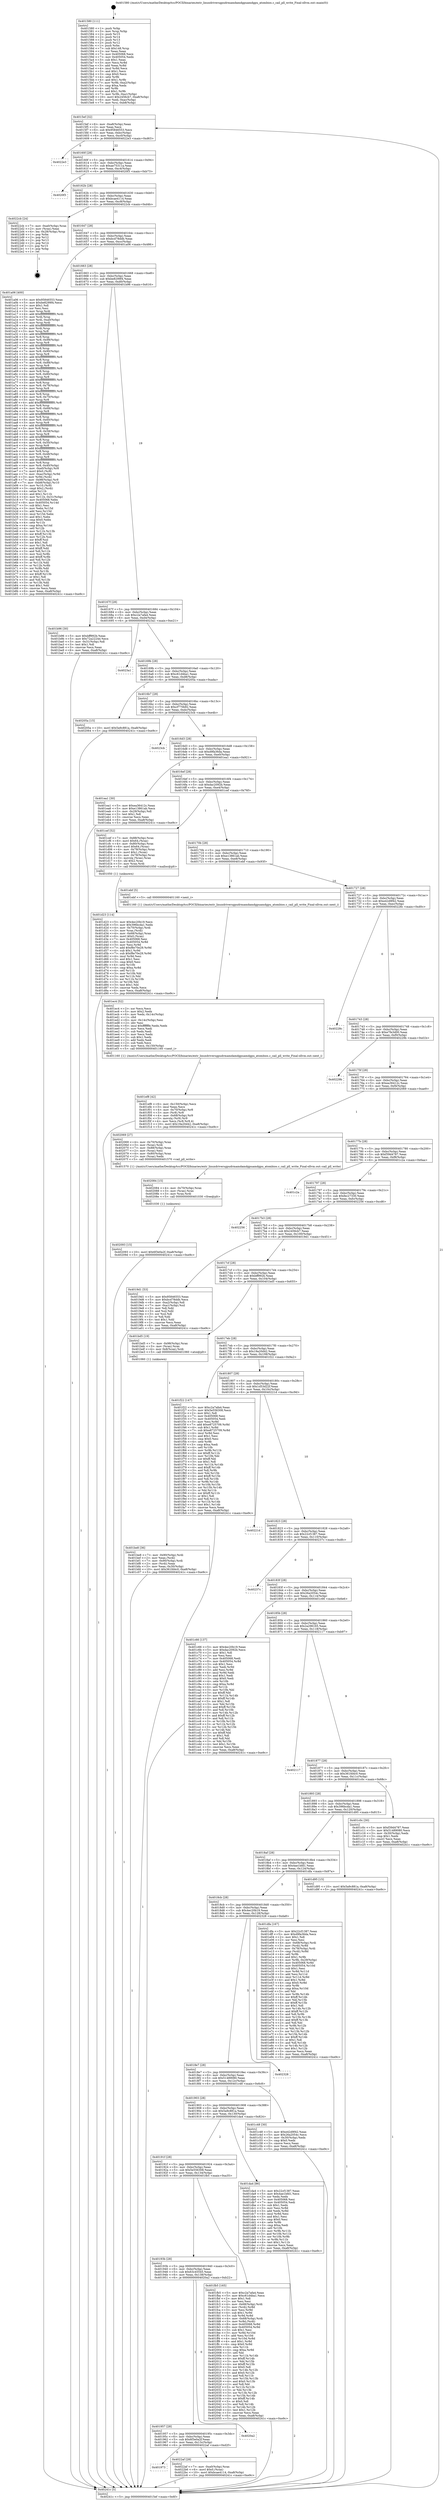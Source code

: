 digraph "0x401580" {
  label = "0x401580 (/mnt/c/Users/mathe/Desktop/tcc/POCII/binaries/extr_linuxdriversgpudrmamdamdgpuamdgpu_atombios.c_cail_pll_write_Final-ollvm.out::main(0))"
  labelloc = "t"
  node[shape=record]

  Entry [label="",width=0.3,height=0.3,shape=circle,fillcolor=black,style=filled]
  "0x4015ef" [label="{
     0x4015ef [32]\l
     | [instrs]\l
     &nbsp;&nbsp;0x4015ef \<+6\>: mov -0xa8(%rbp),%eax\l
     &nbsp;&nbsp;0x4015f5 \<+2\>: mov %eax,%ecx\l
     &nbsp;&nbsp;0x4015f7 \<+6\>: sub $0x95846553,%ecx\l
     &nbsp;&nbsp;0x4015fd \<+6\>: mov %eax,-0xbc(%rbp)\l
     &nbsp;&nbsp;0x401603 \<+6\>: mov %ecx,-0xc0(%rbp)\l
     &nbsp;&nbsp;0x401609 \<+6\>: je 00000000004022e3 \<main+0xd63\>\l
  }"]
  "0x4022e3" [label="{
     0x4022e3\l
  }", style=dashed]
  "0x40160f" [label="{
     0x40160f [28]\l
     | [instrs]\l
     &nbsp;&nbsp;0x40160f \<+5\>: jmp 0000000000401614 \<main+0x94\>\l
     &nbsp;&nbsp;0x401614 \<+6\>: mov -0xbc(%rbp),%eax\l
     &nbsp;&nbsp;0x40161a \<+5\>: sub $0xae75311a,%eax\l
     &nbsp;&nbsp;0x40161f \<+6\>: mov %eax,-0xc4(%rbp)\l
     &nbsp;&nbsp;0x401625 \<+6\>: je 00000000004020f3 \<main+0xb73\>\l
  }"]
  Exit [label="",width=0.3,height=0.3,shape=circle,fillcolor=black,style=filled,peripheries=2]
  "0x4020f3" [label="{
     0x4020f3\l
  }", style=dashed]
  "0x40162b" [label="{
     0x40162b [28]\l
     | [instrs]\l
     &nbsp;&nbsp;0x40162b \<+5\>: jmp 0000000000401630 \<main+0xb0\>\l
     &nbsp;&nbsp;0x401630 \<+6\>: mov -0xbc(%rbp),%eax\l
     &nbsp;&nbsp;0x401636 \<+5\>: sub $0xbcae4114,%eax\l
     &nbsp;&nbsp;0x40163b \<+6\>: mov %eax,-0xc8(%rbp)\l
     &nbsp;&nbsp;0x401641 \<+6\>: je 00000000004022cb \<main+0xd4b\>\l
  }"]
  "0x401973" [label="{
     0x401973\l
  }", style=dashed]
  "0x4022cb" [label="{
     0x4022cb [24]\l
     | [instrs]\l
     &nbsp;&nbsp;0x4022cb \<+7\>: mov -0xa0(%rbp),%rax\l
     &nbsp;&nbsp;0x4022d2 \<+2\>: mov (%rax),%eax\l
     &nbsp;&nbsp;0x4022d4 \<+4\>: lea -0x28(%rbp),%rsp\l
     &nbsp;&nbsp;0x4022d8 \<+1\>: pop %rbx\l
     &nbsp;&nbsp;0x4022d9 \<+2\>: pop %r12\l
     &nbsp;&nbsp;0x4022db \<+2\>: pop %r13\l
     &nbsp;&nbsp;0x4022dd \<+2\>: pop %r14\l
     &nbsp;&nbsp;0x4022df \<+2\>: pop %r15\l
     &nbsp;&nbsp;0x4022e1 \<+1\>: pop %rbp\l
     &nbsp;&nbsp;0x4022e2 \<+1\>: ret\l
  }"]
  "0x401647" [label="{
     0x401647 [28]\l
     | [instrs]\l
     &nbsp;&nbsp;0x401647 \<+5\>: jmp 000000000040164c \<main+0xcc\>\l
     &nbsp;&nbsp;0x40164c \<+6\>: mov -0xbc(%rbp),%eax\l
     &nbsp;&nbsp;0x401652 \<+5\>: sub $0xbcd78ddb,%eax\l
     &nbsp;&nbsp;0x401657 \<+6\>: mov %eax,-0xcc(%rbp)\l
     &nbsp;&nbsp;0x40165d \<+6\>: je 0000000000401a06 \<main+0x486\>\l
  }"]
  "0x4022af" [label="{
     0x4022af [28]\l
     | [instrs]\l
     &nbsp;&nbsp;0x4022af \<+7\>: mov -0xa0(%rbp),%rax\l
     &nbsp;&nbsp;0x4022b6 \<+6\>: movl $0x0,(%rax)\l
     &nbsp;&nbsp;0x4022bc \<+10\>: movl $0xbcae4114,-0xa8(%rbp)\l
     &nbsp;&nbsp;0x4022c6 \<+5\>: jmp 000000000040241c \<main+0xe9c\>\l
  }"]
  "0x401a06" [label="{
     0x401a06 [400]\l
     | [instrs]\l
     &nbsp;&nbsp;0x401a06 \<+5\>: mov $0x95846553,%eax\l
     &nbsp;&nbsp;0x401a0b \<+5\>: mov $0xbe8299f4,%ecx\l
     &nbsp;&nbsp;0x401a10 \<+2\>: mov $0x1,%dl\l
     &nbsp;&nbsp;0x401a12 \<+2\>: xor %esi,%esi\l
     &nbsp;&nbsp;0x401a14 \<+3\>: mov %rsp,%rdi\l
     &nbsp;&nbsp;0x401a17 \<+4\>: add $0xfffffffffffffff0,%rdi\l
     &nbsp;&nbsp;0x401a1b \<+3\>: mov %rdi,%rsp\l
     &nbsp;&nbsp;0x401a1e \<+7\>: mov %rdi,-0xa0(%rbp)\l
     &nbsp;&nbsp;0x401a25 \<+3\>: mov %rsp,%rdi\l
     &nbsp;&nbsp;0x401a28 \<+4\>: add $0xfffffffffffffff0,%rdi\l
     &nbsp;&nbsp;0x401a2c \<+3\>: mov %rdi,%rsp\l
     &nbsp;&nbsp;0x401a2f \<+3\>: mov %rsp,%r8\l
     &nbsp;&nbsp;0x401a32 \<+4\>: add $0xfffffffffffffff0,%r8\l
     &nbsp;&nbsp;0x401a36 \<+3\>: mov %r8,%rsp\l
     &nbsp;&nbsp;0x401a39 \<+7\>: mov %r8,-0x98(%rbp)\l
     &nbsp;&nbsp;0x401a40 \<+3\>: mov %rsp,%r8\l
     &nbsp;&nbsp;0x401a43 \<+4\>: add $0xfffffffffffffff0,%r8\l
     &nbsp;&nbsp;0x401a47 \<+3\>: mov %r8,%rsp\l
     &nbsp;&nbsp;0x401a4a \<+7\>: mov %r8,-0x90(%rbp)\l
     &nbsp;&nbsp;0x401a51 \<+3\>: mov %rsp,%r8\l
     &nbsp;&nbsp;0x401a54 \<+4\>: add $0xfffffffffffffff0,%r8\l
     &nbsp;&nbsp;0x401a58 \<+3\>: mov %r8,%rsp\l
     &nbsp;&nbsp;0x401a5b \<+7\>: mov %r8,-0x88(%rbp)\l
     &nbsp;&nbsp;0x401a62 \<+3\>: mov %rsp,%r8\l
     &nbsp;&nbsp;0x401a65 \<+4\>: add $0xfffffffffffffff0,%r8\l
     &nbsp;&nbsp;0x401a69 \<+3\>: mov %r8,%rsp\l
     &nbsp;&nbsp;0x401a6c \<+4\>: mov %r8,-0x80(%rbp)\l
     &nbsp;&nbsp;0x401a70 \<+3\>: mov %rsp,%r8\l
     &nbsp;&nbsp;0x401a73 \<+4\>: add $0xfffffffffffffff0,%r8\l
     &nbsp;&nbsp;0x401a77 \<+3\>: mov %r8,%rsp\l
     &nbsp;&nbsp;0x401a7a \<+4\>: mov %r8,-0x78(%rbp)\l
     &nbsp;&nbsp;0x401a7e \<+3\>: mov %rsp,%r8\l
     &nbsp;&nbsp;0x401a81 \<+4\>: add $0xfffffffffffffff0,%r8\l
     &nbsp;&nbsp;0x401a85 \<+3\>: mov %r8,%rsp\l
     &nbsp;&nbsp;0x401a88 \<+4\>: mov %r8,-0x70(%rbp)\l
     &nbsp;&nbsp;0x401a8c \<+3\>: mov %rsp,%r8\l
     &nbsp;&nbsp;0x401a8f \<+4\>: add $0xfffffffffffffff0,%r8\l
     &nbsp;&nbsp;0x401a93 \<+3\>: mov %r8,%rsp\l
     &nbsp;&nbsp;0x401a96 \<+4\>: mov %r8,-0x68(%rbp)\l
     &nbsp;&nbsp;0x401a9a \<+3\>: mov %rsp,%r8\l
     &nbsp;&nbsp;0x401a9d \<+4\>: add $0xfffffffffffffff0,%r8\l
     &nbsp;&nbsp;0x401aa1 \<+3\>: mov %r8,%rsp\l
     &nbsp;&nbsp;0x401aa4 \<+4\>: mov %r8,-0x60(%rbp)\l
     &nbsp;&nbsp;0x401aa8 \<+3\>: mov %rsp,%r8\l
     &nbsp;&nbsp;0x401aab \<+4\>: add $0xfffffffffffffff0,%r8\l
     &nbsp;&nbsp;0x401aaf \<+3\>: mov %r8,%rsp\l
     &nbsp;&nbsp;0x401ab2 \<+4\>: mov %r8,-0x58(%rbp)\l
     &nbsp;&nbsp;0x401ab6 \<+3\>: mov %rsp,%r8\l
     &nbsp;&nbsp;0x401ab9 \<+4\>: add $0xfffffffffffffff0,%r8\l
     &nbsp;&nbsp;0x401abd \<+3\>: mov %r8,%rsp\l
     &nbsp;&nbsp;0x401ac0 \<+4\>: mov %r8,-0x50(%rbp)\l
     &nbsp;&nbsp;0x401ac4 \<+3\>: mov %rsp,%r8\l
     &nbsp;&nbsp;0x401ac7 \<+4\>: add $0xfffffffffffffff0,%r8\l
     &nbsp;&nbsp;0x401acb \<+3\>: mov %r8,%rsp\l
     &nbsp;&nbsp;0x401ace \<+4\>: mov %r8,-0x48(%rbp)\l
     &nbsp;&nbsp;0x401ad2 \<+3\>: mov %rsp,%r8\l
     &nbsp;&nbsp;0x401ad5 \<+4\>: add $0xfffffffffffffff0,%r8\l
     &nbsp;&nbsp;0x401ad9 \<+3\>: mov %r8,%rsp\l
     &nbsp;&nbsp;0x401adc \<+4\>: mov %r8,-0x40(%rbp)\l
     &nbsp;&nbsp;0x401ae0 \<+7\>: mov -0xa0(%rbp),%r8\l
     &nbsp;&nbsp;0x401ae7 \<+7\>: movl $0x0,(%r8)\l
     &nbsp;&nbsp;0x401aee \<+7\>: mov -0xac(%rbp),%r9d\l
     &nbsp;&nbsp;0x401af5 \<+3\>: mov %r9d,(%rdi)\l
     &nbsp;&nbsp;0x401af8 \<+7\>: mov -0x98(%rbp),%r8\l
     &nbsp;&nbsp;0x401aff \<+7\>: mov -0xb8(%rbp),%r10\l
     &nbsp;&nbsp;0x401b06 \<+3\>: mov %r10,(%r8)\l
     &nbsp;&nbsp;0x401b09 \<+3\>: cmpl $0x2,(%rdi)\l
     &nbsp;&nbsp;0x401b0c \<+4\>: setne %r11b\l
     &nbsp;&nbsp;0x401b10 \<+4\>: and $0x1,%r11b\l
     &nbsp;&nbsp;0x401b14 \<+4\>: mov %r11b,-0x31(%rbp)\l
     &nbsp;&nbsp;0x401b18 \<+7\>: mov 0x405068,%ebx\l
     &nbsp;&nbsp;0x401b1f \<+8\>: mov 0x405054,%r14d\l
     &nbsp;&nbsp;0x401b27 \<+3\>: sub $0x1,%esi\l
     &nbsp;&nbsp;0x401b2a \<+3\>: mov %ebx,%r15d\l
     &nbsp;&nbsp;0x401b2d \<+3\>: add %esi,%r15d\l
     &nbsp;&nbsp;0x401b30 \<+4\>: imul %r15d,%ebx\l
     &nbsp;&nbsp;0x401b34 \<+3\>: and $0x1,%ebx\l
     &nbsp;&nbsp;0x401b37 \<+3\>: cmp $0x0,%ebx\l
     &nbsp;&nbsp;0x401b3a \<+4\>: sete %r11b\l
     &nbsp;&nbsp;0x401b3e \<+4\>: cmp $0xa,%r14d\l
     &nbsp;&nbsp;0x401b42 \<+4\>: setl %r12b\l
     &nbsp;&nbsp;0x401b46 \<+3\>: mov %r11b,%r13b\l
     &nbsp;&nbsp;0x401b49 \<+4\>: xor $0xff,%r13b\l
     &nbsp;&nbsp;0x401b4d \<+3\>: mov %r12b,%sil\l
     &nbsp;&nbsp;0x401b50 \<+4\>: xor $0xff,%sil\l
     &nbsp;&nbsp;0x401b54 \<+3\>: xor $0x1,%dl\l
     &nbsp;&nbsp;0x401b57 \<+3\>: mov %r13b,%dil\l
     &nbsp;&nbsp;0x401b5a \<+4\>: and $0xff,%dil\l
     &nbsp;&nbsp;0x401b5e \<+3\>: and %dl,%r11b\l
     &nbsp;&nbsp;0x401b61 \<+3\>: mov %sil,%r8b\l
     &nbsp;&nbsp;0x401b64 \<+4\>: and $0xff,%r8b\l
     &nbsp;&nbsp;0x401b68 \<+3\>: and %dl,%r12b\l
     &nbsp;&nbsp;0x401b6b \<+3\>: or %r11b,%dil\l
     &nbsp;&nbsp;0x401b6e \<+3\>: or %r12b,%r8b\l
     &nbsp;&nbsp;0x401b71 \<+3\>: xor %r8b,%dil\l
     &nbsp;&nbsp;0x401b74 \<+3\>: or %sil,%r13b\l
     &nbsp;&nbsp;0x401b77 \<+4\>: xor $0xff,%r13b\l
     &nbsp;&nbsp;0x401b7b \<+3\>: or $0x1,%dl\l
     &nbsp;&nbsp;0x401b7e \<+3\>: and %dl,%r13b\l
     &nbsp;&nbsp;0x401b81 \<+3\>: or %r13b,%dil\l
     &nbsp;&nbsp;0x401b84 \<+4\>: test $0x1,%dil\l
     &nbsp;&nbsp;0x401b88 \<+3\>: cmovne %ecx,%eax\l
     &nbsp;&nbsp;0x401b8b \<+6\>: mov %eax,-0xa8(%rbp)\l
     &nbsp;&nbsp;0x401b91 \<+5\>: jmp 000000000040241c \<main+0xe9c\>\l
  }"]
  "0x401663" [label="{
     0x401663 [28]\l
     | [instrs]\l
     &nbsp;&nbsp;0x401663 \<+5\>: jmp 0000000000401668 \<main+0xe8\>\l
     &nbsp;&nbsp;0x401668 \<+6\>: mov -0xbc(%rbp),%eax\l
     &nbsp;&nbsp;0x40166e \<+5\>: sub $0xbe8299f4,%eax\l
     &nbsp;&nbsp;0x401673 \<+6\>: mov %eax,-0xd0(%rbp)\l
     &nbsp;&nbsp;0x401679 \<+6\>: je 0000000000401b96 \<main+0x616\>\l
  }"]
  "0x401957" [label="{
     0x401957 [28]\l
     | [instrs]\l
     &nbsp;&nbsp;0x401957 \<+5\>: jmp 000000000040195c \<main+0x3dc\>\l
     &nbsp;&nbsp;0x40195c \<+6\>: mov -0xbc(%rbp),%eax\l
     &nbsp;&nbsp;0x401962 \<+5\>: sub $0x6f3e0a2f,%eax\l
     &nbsp;&nbsp;0x401967 \<+6\>: mov %eax,-0x13c(%rbp)\l
     &nbsp;&nbsp;0x40196d \<+6\>: je 00000000004022af \<main+0xd2f\>\l
  }"]
  "0x401b96" [label="{
     0x401b96 [30]\l
     | [instrs]\l
     &nbsp;&nbsp;0x401b96 \<+5\>: mov $0xbff992b,%eax\l
     &nbsp;&nbsp;0x401b9b \<+5\>: mov $0x72a2224d,%ecx\l
     &nbsp;&nbsp;0x401ba0 \<+3\>: mov -0x31(%rbp),%dl\l
     &nbsp;&nbsp;0x401ba3 \<+3\>: test $0x1,%dl\l
     &nbsp;&nbsp;0x401ba6 \<+3\>: cmovne %ecx,%eax\l
     &nbsp;&nbsp;0x401ba9 \<+6\>: mov %eax,-0xa8(%rbp)\l
     &nbsp;&nbsp;0x401baf \<+5\>: jmp 000000000040241c \<main+0xe9c\>\l
  }"]
  "0x40167f" [label="{
     0x40167f [28]\l
     | [instrs]\l
     &nbsp;&nbsp;0x40167f \<+5\>: jmp 0000000000401684 \<main+0x104\>\l
     &nbsp;&nbsp;0x401684 \<+6\>: mov -0xbc(%rbp),%eax\l
     &nbsp;&nbsp;0x40168a \<+5\>: sub $0xc2a7afa4,%eax\l
     &nbsp;&nbsp;0x40168f \<+6\>: mov %eax,-0xd4(%rbp)\l
     &nbsp;&nbsp;0x401695 \<+6\>: je 00000000004023a1 \<main+0xe21\>\l
  }"]
  "0x4020a2" [label="{
     0x4020a2\l
  }", style=dashed]
  "0x4023a1" [label="{
     0x4023a1\l
  }", style=dashed]
  "0x40169b" [label="{
     0x40169b [28]\l
     | [instrs]\l
     &nbsp;&nbsp;0x40169b \<+5\>: jmp 00000000004016a0 \<main+0x120\>\l
     &nbsp;&nbsp;0x4016a0 \<+6\>: mov -0xbc(%rbp),%eax\l
     &nbsp;&nbsp;0x4016a6 \<+5\>: sub $0xc61d4ba1,%eax\l
     &nbsp;&nbsp;0x4016ab \<+6\>: mov %eax,-0xd8(%rbp)\l
     &nbsp;&nbsp;0x4016b1 \<+6\>: je 000000000040205a \<main+0xada\>\l
  }"]
  "0x402093" [label="{
     0x402093 [15]\l
     | [instrs]\l
     &nbsp;&nbsp;0x402093 \<+10\>: movl $0x6f3e0a2f,-0xa8(%rbp)\l
     &nbsp;&nbsp;0x40209d \<+5\>: jmp 000000000040241c \<main+0xe9c\>\l
  }"]
  "0x40205a" [label="{
     0x40205a [15]\l
     | [instrs]\l
     &nbsp;&nbsp;0x40205a \<+10\>: movl $0x5a9c881a,-0xa8(%rbp)\l
     &nbsp;&nbsp;0x402064 \<+5\>: jmp 000000000040241c \<main+0xe9c\>\l
  }"]
  "0x4016b7" [label="{
     0x4016b7 [28]\l
     | [instrs]\l
     &nbsp;&nbsp;0x4016b7 \<+5\>: jmp 00000000004016bc \<main+0x13c\>\l
     &nbsp;&nbsp;0x4016bc \<+6\>: mov -0xbc(%rbp),%eax\l
     &nbsp;&nbsp;0x4016c2 \<+5\>: sub $0xcf770b92,%eax\l
     &nbsp;&nbsp;0x4016c7 \<+6\>: mov %eax,-0xdc(%rbp)\l
     &nbsp;&nbsp;0x4016cd \<+6\>: je 00000000004023cb \<main+0xe4b\>\l
  }"]
  "0x402084" [label="{
     0x402084 [15]\l
     | [instrs]\l
     &nbsp;&nbsp;0x402084 \<+4\>: mov -0x70(%rbp),%rax\l
     &nbsp;&nbsp;0x402088 \<+3\>: mov (%rax),%rax\l
     &nbsp;&nbsp;0x40208b \<+3\>: mov %rax,%rdi\l
     &nbsp;&nbsp;0x40208e \<+5\>: call 0000000000401030 \<free@plt\>\l
     | [calls]\l
     &nbsp;&nbsp;0x401030 \{1\} (unknown)\l
  }"]
  "0x4023cb" [label="{
     0x4023cb\l
  }", style=dashed]
  "0x4016d3" [label="{
     0x4016d3 [28]\l
     | [instrs]\l
     &nbsp;&nbsp;0x4016d3 \<+5\>: jmp 00000000004016d8 \<main+0x158\>\l
     &nbsp;&nbsp;0x4016d8 \<+6\>: mov -0xbc(%rbp),%eax\l
     &nbsp;&nbsp;0x4016de \<+5\>: sub $0xd9fa36da,%eax\l
     &nbsp;&nbsp;0x4016e3 \<+6\>: mov %eax,-0xe0(%rbp)\l
     &nbsp;&nbsp;0x4016e9 \<+6\>: je 0000000000401ea1 \<main+0x921\>\l
  }"]
  "0x40193b" [label="{
     0x40193b [28]\l
     | [instrs]\l
     &nbsp;&nbsp;0x40193b \<+5\>: jmp 0000000000401940 \<main+0x3c0\>\l
     &nbsp;&nbsp;0x401940 \<+6\>: mov -0xbc(%rbp),%eax\l
     &nbsp;&nbsp;0x401946 \<+5\>: sub $0x63c45545,%eax\l
     &nbsp;&nbsp;0x40194b \<+6\>: mov %eax,-0x138(%rbp)\l
     &nbsp;&nbsp;0x401951 \<+6\>: je 00000000004020a2 \<main+0xb22\>\l
  }"]
  "0x401ea1" [label="{
     0x401ea1 [30]\l
     | [instrs]\l
     &nbsp;&nbsp;0x401ea1 \<+5\>: mov $0xea36412c,%eax\l
     &nbsp;&nbsp;0x401ea6 \<+5\>: mov $0xe13861ab,%ecx\l
     &nbsp;&nbsp;0x401eab \<+3\>: mov -0x29(%rbp),%dl\l
     &nbsp;&nbsp;0x401eae \<+3\>: test $0x1,%dl\l
     &nbsp;&nbsp;0x401eb1 \<+3\>: cmovne %ecx,%eax\l
     &nbsp;&nbsp;0x401eb4 \<+6\>: mov %eax,-0xa8(%rbp)\l
     &nbsp;&nbsp;0x401eba \<+5\>: jmp 000000000040241c \<main+0xe9c\>\l
  }"]
  "0x4016ef" [label="{
     0x4016ef [28]\l
     | [instrs]\l
     &nbsp;&nbsp;0x4016ef \<+5\>: jmp 00000000004016f4 \<main+0x174\>\l
     &nbsp;&nbsp;0x4016f4 \<+6\>: mov -0xbc(%rbp),%eax\l
     &nbsp;&nbsp;0x4016fa \<+5\>: sub $0xdac2092b,%eax\l
     &nbsp;&nbsp;0x4016ff \<+6\>: mov %eax,-0xe4(%rbp)\l
     &nbsp;&nbsp;0x401705 \<+6\>: je 0000000000401cef \<main+0x76f\>\l
  }"]
  "0x401fb5" [label="{
     0x401fb5 [165]\l
     | [instrs]\l
     &nbsp;&nbsp;0x401fb5 \<+5\>: mov $0xc2a7afa4,%eax\l
     &nbsp;&nbsp;0x401fba \<+5\>: mov $0xc61d4ba1,%ecx\l
     &nbsp;&nbsp;0x401fbf \<+2\>: mov $0x1,%dl\l
     &nbsp;&nbsp;0x401fc1 \<+2\>: xor %esi,%esi\l
     &nbsp;&nbsp;0x401fc3 \<+4\>: mov -0x68(%rbp),%rdi\l
     &nbsp;&nbsp;0x401fc7 \<+3\>: mov (%rdi),%r8d\l
     &nbsp;&nbsp;0x401fca \<+3\>: mov %esi,%r9d\l
     &nbsp;&nbsp;0x401fcd \<+4\>: sub $0x1,%r9d\l
     &nbsp;&nbsp;0x401fd1 \<+3\>: sub %r9d,%r8d\l
     &nbsp;&nbsp;0x401fd4 \<+4\>: mov -0x68(%rbp),%rdi\l
     &nbsp;&nbsp;0x401fd8 \<+3\>: mov %r8d,(%rdi)\l
     &nbsp;&nbsp;0x401fdb \<+8\>: mov 0x405068,%r8d\l
     &nbsp;&nbsp;0x401fe3 \<+8\>: mov 0x405054,%r9d\l
     &nbsp;&nbsp;0x401feb \<+3\>: sub $0x1,%esi\l
     &nbsp;&nbsp;0x401fee \<+3\>: mov %r8d,%r10d\l
     &nbsp;&nbsp;0x401ff1 \<+3\>: add %esi,%r10d\l
     &nbsp;&nbsp;0x401ff4 \<+4\>: imul %r10d,%r8d\l
     &nbsp;&nbsp;0x401ff8 \<+4\>: and $0x1,%r8d\l
     &nbsp;&nbsp;0x401ffc \<+4\>: cmp $0x0,%r8d\l
     &nbsp;&nbsp;0x402000 \<+4\>: sete %r11b\l
     &nbsp;&nbsp;0x402004 \<+4\>: cmp $0xa,%r9d\l
     &nbsp;&nbsp;0x402008 \<+3\>: setl %bl\l
     &nbsp;&nbsp;0x40200b \<+3\>: mov %r11b,%r14b\l
     &nbsp;&nbsp;0x40200e \<+4\>: xor $0xff,%r14b\l
     &nbsp;&nbsp;0x402012 \<+3\>: mov %bl,%r15b\l
     &nbsp;&nbsp;0x402015 \<+4\>: xor $0xff,%r15b\l
     &nbsp;&nbsp;0x402019 \<+3\>: xor $0x0,%dl\l
     &nbsp;&nbsp;0x40201c \<+3\>: mov %r14b,%r12b\l
     &nbsp;&nbsp;0x40201f \<+4\>: and $0x0,%r12b\l
     &nbsp;&nbsp;0x402023 \<+3\>: and %dl,%r11b\l
     &nbsp;&nbsp;0x402026 \<+3\>: mov %r15b,%r13b\l
     &nbsp;&nbsp;0x402029 \<+4\>: and $0x0,%r13b\l
     &nbsp;&nbsp;0x40202d \<+2\>: and %dl,%bl\l
     &nbsp;&nbsp;0x40202f \<+3\>: or %r11b,%r12b\l
     &nbsp;&nbsp;0x402032 \<+3\>: or %bl,%r13b\l
     &nbsp;&nbsp;0x402035 \<+3\>: xor %r13b,%r12b\l
     &nbsp;&nbsp;0x402038 \<+3\>: or %r15b,%r14b\l
     &nbsp;&nbsp;0x40203b \<+4\>: xor $0xff,%r14b\l
     &nbsp;&nbsp;0x40203f \<+3\>: or $0x0,%dl\l
     &nbsp;&nbsp;0x402042 \<+3\>: and %dl,%r14b\l
     &nbsp;&nbsp;0x402045 \<+3\>: or %r14b,%r12b\l
     &nbsp;&nbsp;0x402048 \<+4\>: test $0x1,%r12b\l
     &nbsp;&nbsp;0x40204c \<+3\>: cmovne %ecx,%eax\l
     &nbsp;&nbsp;0x40204f \<+6\>: mov %eax,-0xa8(%rbp)\l
     &nbsp;&nbsp;0x402055 \<+5\>: jmp 000000000040241c \<main+0xe9c\>\l
  }"]
  "0x401cef" [label="{
     0x401cef [52]\l
     | [instrs]\l
     &nbsp;&nbsp;0x401cef \<+7\>: mov -0x88(%rbp),%rax\l
     &nbsp;&nbsp;0x401cf6 \<+6\>: movl $0x64,(%rax)\l
     &nbsp;&nbsp;0x401cfc \<+4\>: mov -0x80(%rbp),%rax\l
     &nbsp;&nbsp;0x401d00 \<+6\>: movl $0x64,(%rax)\l
     &nbsp;&nbsp;0x401d06 \<+4\>: mov -0x78(%rbp),%rax\l
     &nbsp;&nbsp;0x401d0a \<+6\>: movl $0x1,(%rax)\l
     &nbsp;&nbsp;0x401d10 \<+4\>: mov -0x78(%rbp),%rax\l
     &nbsp;&nbsp;0x401d14 \<+3\>: movslq (%rax),%rax\l
     &nbsp;&nbsp;0x401d17 \<+4\>: shl $0x2,%rax\l
     &nbsp;&nbsp;0x401d1b \<+3\>: mov %rax,%rdi\l
     &nbsp;&nbsp;0x401d1e \<+5\>: call 0000000000401050 \<malloc@plt\>\l
     | [calls]\l
     &nbsp;&nbsp;0x401050 \{1\} (unknown)\l
  }"]
  "0x40170b" [label="{
     0x40170b [28]\l
     | [instrs]\l
     &nbsp;&nbsp;0x40170b \<+5\>: jmp 0000000000401710 \<main+0x190\>\l
     &nbsp;&nbsp;0x401710 \<+6\>: mov -0xbc(%rbp),%eax\l
     &nbsp;&nbsp;0x401716 \<+5\>: sub $0xe13861ab,%eax\l
     &nbsp;&nbsp;0x40171b \<+6\>: mov %eax,-0xe8(%rbp)\l
     &nbsp;&nbsp;0x401721 \<+6\>: je 0000000000401ebf \<main+0x93f\>\l
  }"]
  "0x401ef8" [label="{
     0x401ef8 [42]\l
     | [instrs]\l
     &nbsp;&nbsp;0x401ef8 \<+6\>: mov -0x150(%rbp),%ecx\l
     &nbsp;&nbsp;0x401efe \<+3\>: imul %eax,%ecx\l
     &nbsp;&nbsp;0x401f01 \<+4\>: mov -0x70(%rbp),%r8\l
     &nbsp;&nbsp;0x401f05 \<+3\>: mov (%r8),%r8\l
     &nbsp;&nbsp;0x401f08 \<+4\>: mov -0x68(%rbp),%r9\l
     &nbsp;&nbsp;0x401f0c \<+3\>: movslq (%r9),%r9\l
     &nbsp;&nbsp;0x401f0f \<+4\>: mov %ecx,(%r8,%r9,4)\l
     &nbsp;&nbsp;0x401f13 \<+10\>: movl $0x19a20d42,-0xa8(%rbp)\l
     &nbsp;&nbsp;0x401f1d \<+5\>: jmp 000000000040241c \<main+0xe9c\>\l
  }"]
  "0x401ebf" [label="{
     0x401ebf [5]\l
     | [instrs]\l
     &nbsp;&nbsp;0x401ebf \<+5\>: call 0000000000401160 \<next_i\>\l
     | [calls]\l
     &nbsp;&nbsp;0x401160 \{1\} (/mnt/c/Users/mathe/Desktop/tcc/POCII/binaries/extr_linuxdriversgpudrmamdamdgpuamdgpu_atombios.c_cail_pll_write_Final-ollvm.out::next_i)\l
  }"]
  "0x401727" [label="{
     0x401727 [28]\l
     | [instrs]\l
     &nbsp;&nbsp;0x401727 \<+5\>: jmp 000000000040172c \<main+0x1ac\>\l
     &nbsp;&nbsp;0x40172c \<+6\>: mov -0xbc(%rbp),%eax\l
     &nbsp;&nbsp;0x401732 \<+5\>: sub $0xe42d9f42,%eax\l
     &nbsp;&nbsp;0x401737 \<+6\>: mov %eax,-0xec(%rbp)\l
     &nbsp;&nbsp;0x40173d \<+6\>: je 000000000040228c \<main+0xd0c\>\l
  }"]
  "0x401ec4" [label="{
     0x401ec4 [52]\l
     | [instrs]\l
     &nbsp;&nbsp;0x401ec4 \<+2\>: xor %ecx,%ecx\l
     &nbsp;&nbsp;0x401ec6 \<+5\>: mov $0x2,%edx\l
     &nbsp;&nbsp;0x401ecb \<+6\>: mov %edx,-0x14c(%rbp)\l
     &nbsp;&nbsp;0x401ed1 \<+1\>: cltd\l
     &nbsp;&nbsp;0x401ed2 \<+6\>: mov -0x14c(%rbp),%esi\l
     &nbsp;&nbsp;0x401ed8 \<+2\>: idiv %esi\l
     &nbsp;&nbsp;0x401eda \<+6\>: imul $0xfffffffe,%edx,%edx\l
     &nbsp;&nbsp;0x401ee0 \<+2\>: mov %ecx,%edi\l
     &nbsp;&nbsp;0x401ee2 \<+2\>: sub %edx,%edi\l
     &nbsp;&nbsp;0x401ee4 \<+2\>: mov %ecx,%edx\l
     &nbsp;&nbsp;0x401ee6 \<+3\>: sub $0x1,%edx\l
     &nbsp;&nbsp;0x401ee9 \<+2\>: add %edx,%edi\l
     &nbsp;&nbsp;0x401eeb \<+2\>: sub %edi,%ecx\l
     &nbsp;&nbsp;0x401eed \<+6\>: mov %ecx,-0x150(%rbp)\l
     &nbsp;&nbsp;0x401ef3 \<+5\>: call 0000000000401160 \<next_i\>\l
     | [calls]\l
     &nbsp;&nbsp;0x401160 \{1\} (/mnt/c/Users/mathe/Desktop/tcc/POCII/binaries/extr_linuxdriversgpudrmamdamdgpuamdgpu_atombios.c_cail_pll_write_Final-ollvm.out::next_i)\l
  }"]
  "0x40228c" [label="{
     0x40228c\l
  }", style=dashed]
  "0x401743" [label="{
     0x401743 [28]\l
     | [instrs]\l
     &nbsp;&nbsp;0x401743 \<+5\>: jmp 0000000000401748 \<main+0x1c8\>\l
     &nbsp;&nbsp;0x401748 \<+6\>: mov -0xbc(%rbp),%eax\l
     &nbsp;&nbsp;0x40174e \<+5\>: sub $0xe7fe3d00,%eax\l
     &nbsp;&nbsp;0x401753 \<+6\>: mov %eax,-0xf0(%rbp)\l
     &nbsp;&nbsp;0x401759 \<+6\>: je 000000000040229b \<main+0xd1b\>\l
  }"]
  "0x40191f" [label="{
     0x40191f [28]\l
     | [instrs]\l
     &nbsp;&nbsp;0x40191f \<+5\>: jmp 0000000000401924 \<main+0x3a4\>\l
     &nbsp;&nbsp;0x401924 \<+6\>: mov -0xbc(%rbp),%eax\l
     &nbsp;&nbsp;0x40192a \<+5\>: sub $0x5e556308,%eax\l
     &nbsp;&nbsp;0x40192f \<+6\>: mov %eax,-0x134(%rbp)\l
     &nbsp;&nbsp;0x401935 \<+6\>: je 0000000000401fb5 \<main+0xa35\>\l
  }"]
  "0x40229b" [label="{
     0x40229b\l
  }", style=dashed]
  "0x40175f" [label="{
     0x40175f [28]\l
     | [instrs]\l
     &nbsp;&nbsp;0x40175f \<+5\>: jmp 0000000000401764 \<main+0x1e4\>\l
     &nbsp;&nbsp;0x401764 \<+6\>: mov -0xbc(%rbp),%eax\l
     &nbsp;&nbsp;0x40176a \<+5\>: sub $0xea36412c,%eax\l
     &nbsp;&nbsp;0x40176f \<+6\>: mov %eax,-0xf4(%rbp)\l
     &nbsp;&nbsp;0x401775 \<+6\>: je 0000000000402069 \<main+0xae9\>\l
  }"]
  "0x401da4" [label="{
     0x401da4 [86]\l
     | [instrs]\l
     &nbsp;&nbsp;0x401da4 \<+5\>: mov $0x22cf1387,%eax\l
     &nbsp;&nbsp;0x401da9 \<+5\>: mov $0x4ae1bfd1,%ecx\l
     &nbsp;&nbsp;0x401dae \<+2\>: xor %edx,%edx\l
     &nbsp;&nbsp;0x401db0 \<+7\>: mov 0x405068,%esi\l
     &nbsp;&nbsp;0x401db7 \<+7\>: mov 0x405054,%edi\l
     &nbsp;&nbsp;0x401dbe \<+3\>: sub $0x1,%edx\l
     &nbsp;&nbsp;0x401dc1 \<+3\>: mov %esi,%r8d\l
     &nbsp;&nbsp;0x401dc4 \<+3\>: add %edx,%r8d\l
     &nbsp;&nbsp;0x401dc7 \<+4\>: imul %r8d,%esi\l
     &nbsp;&nbsp;0x401dcb \<+3\>: and $0x1,%esi\l
     &nbsp;&nbsp;0x401dce \<+3\>: cmp $0x0,%esi\l
     &nbsp;&nbsp;0x401dd1 \<+4\>: sete %r9b\l
     &nbsp;&nbsp;0x401dd5 \<+3\>: cmp $0xa,%edi\l
     &nbsp;&nbsp;0x401dd8 \<+4\>: setl %r10b\l
     &nbsp;&nbsp;0x401ddc \<+3\>: mov %r9b,%r11b\l
     &nbsp;&nbsp;0x401ddf \<+3\>: and %r10b,%r11b\l
     &nbsp;&nbsp;0x401de2 \<+3\>: xor %r10b,%r9b\l
     &nbsp;&nbsp;0x401de5 \<+3\>: or %r9b,%r11b\l
     &nbsp;&nbsp;0x401de8 \<+4\>: test $0x1,%r11b\l
     &nbsp;&nbsp;0x401dec \<+3\>: cmovne %ecx,%eax\l
     &nbsp;&nbsp;0x401def \<+6\>: mov %eax,-0xa8(%rbp)\l
     &nbsp;&nbsp;0x401df5 \<+5\>: jmp 000000000040241c \<main+0xe9c\>\l
  }"]
  "0x402069" [label="{
     0x402069 [27]\l
     | [instrs]\l
     &nbsp;&nbsp;0x402069 \<+4\>: mov -0x70(%rbp),%rax\l
     &nbsp;&nbsp;0x40206d \<+3\>: mov (%rax),%rdi\l
     &nbsp;&nbsp;0x402070 \<+7\>: mov -0x88(%rbp),%rax\l
     &nbsp;&nbsp;0x402077 \<+2\>: mov (%rax),%esi\l
     &nbsp;&nbsp;0x402079 \<+4\>: mov -0x80(%rbp),%rax\l
     &nbsp;&nbsp;0x40207d \<+2\>: mov (%rax),%edx\l
     &nbsp;&nbsp;0x40207f \<+5\>: call 0000000000401570 \<cail_pll_write\>\l
     | [calls]\l
     &nbsp;&nbsp;0x401570 \{1\} (/mnt/c/Users/mathe/Desktop/tcc/POCII/binaries/extr_linuxdriversgpudrmamdamdgpuamdgpu_atombios.c_cail_pll_write_Final-ollvm.out::cail_pll_write)\l
  }"]
  "0x40177b" [label="{
     0x40177b [28]\l
     | [instrs]\l
     &nbsp;&nbsp;0x40177b \<+5\>: jmp 0000000000401780 \<main+0x200\>\l
     &nbsp;&nbsp;0x401780 \<+6\>: mov -0xbc(%rbp),%eax\l
     &nbsp;&nbsp;0x401786 \<+5\>: sub $0xf39d4787,%eax\l
     &nbsp;&nbsp;0x40178b \<+6\>: mov %eax,-0xf8(%rbp)\l
     &nbsp;&nbsp;0x401791 \<+6\>: je 0000000000401c2a \<main+0x6aa\>\l
  }"]
  "0x401d23" [label="{
     0x401d23 [114]\l
     | [instrs]\l
     &nbsp;&nbsp;0x401d23 \<+5\>: mov $0x4ec20b19,%ecx\l
     &nbsp;&nbsp;0x401d28 \<+5\>: mov $0x396bcda1,%edx\l
     &nbsp;&nbsp;0x401d2d \<+4\>: mov -0x70(%rbp),%rdi\l
     &nbsp;&nbsp;0x401d31 \<+3\>: mov %rax,(%rdi)\l
     &nbsp;&nbsp;0x401d34 \<+4\>: mov -0x68(%rbp),%rax\l
     &nbsp;&nbsp;0x401d38 \<+6\>: movl $0x0,(%rax)\l
     &nbsp;&nbsp;0x401d3e \<+7\>: mov 0x405068,%esi\l
     &nbsp;&nbsp;0x401d45 \<+8\>: mov 0x405054,%r8d\l
     &nbsp;&nbsp;0x401d4d \<+3\>: mov %esi,%r9d\l
     &nbsp;&nbsp;0x401d50 \<+7\>: add $0xf8e70e29,%r9d\l
     &nbsp;&nbsp;0x401d57 \<+4\>: sub $0x1,%r9d\l
     &nbsp;&nbsp;0x401d5b \<+7\>: sub $0xf8e70e29,%r9d\l
     &nbsp;&nbsp;0x401d62 \<+4\>: imul %r9d,%esi\l
     &nbsp;&nbsp;0x401d66 \<+3\>: and $0x1,%esi\l
     &nbsp;&nbsp;0x401d69 \<+3\>: cmp $0x0,%esi\l
     &nbsp;&nbsp;0x401d6c \<+4\>: sete %r10b\l
     &nbsp;&nbsp;0x401d70 \<+4\>: cmp $0xa,%r8d\l
     &nbsp;&nbsp;0x401d74 \<+4\>: setl %r11b\l
     &nbsp;&nbsp;0x401d78 \<+3\>: mov %r10b,%bl\l
     &nbsp;&nbsp;0x401d7b \<+3\>: and %r11b,%bl\l
     &nbsp;&nbsp;0x401d7e \<+3\>: xor %r11b,%r10b\l
     &nbsp;&nbsp;0x401d81 \<+3\>: or %r10b,%bl\l
     &nbsp;&nbsp;0x401d84 \<+3\>: test $0x1,%bl\l
     &nbsp;&nbsp;0x401d87 \<+3\>: cmovne %edx,%ecx\l
     &nbsp;&nbsp;0x401d8a \<+6\>: mov %ecx,-0xa8(%rbp)\l
     &nbsp;&nbsp;0x401d90 \<+5\>: jmp 000000000040241c \<main+0xe9c\>\l
  }"]
  "0x401c2a" [label="{
     0x401c2a\l
  }", style=dashed]
  "0x401797" [label="{
     0x401797 [28]\l
     | [instrs]\l
     &nbsp;&nbsp;0x401797 \<+5\>: jmp 000000000040179c \<main+0x21c\>\l
     &nbsp;&nbsp;0x40179c \<+6\>: mov -0xbc(%rbp),%eax\l
     &nbsp;&nbsp;0x4017a2 \<+5\>: sub $0xfec27330,%eax\l
     &nbsp;&nbsp;0x4017a7 \<+6\>: mov %eax,-0xfc(%rbp)\l
     &nbsp;&nbsp;0x4017ad \<+6\>: je 0000000000402256 \<main+0xcd6\>\l
  }"]
  "0x401903" [label="{
     0x401903 [28]\l
     | [instrs]\l
     &nbsp;&nbsp;0x401903 \<+5\>: jmp 0000000000401908 \<main+0x388\>\l
     &nbsp;&nbsp;0x401908 \<+6\>: mov -0xbc(%rbp),%eax\l
     &nbsp;&nbsp;0x40190e \<+5\>: sub $0x5a9c881a,%eax\l
     &nbsp;&nbsp;0x401913 \<+6\>: mov %eax,-0x130(%rbp)\l
     &nbsp;&nbsp;0x401919 \<+6\>: je 0000000000401da4 \<main+0x824\>\l
  }"]
  "0x402256" [label="{
     0x402256\l
  }", style=dashed]
  "0x4017b3" [label="{
     0x4017b3 [28]\l
     | [instrs]\l
     &nbsp;&nbsp;0x4017b3 \<+5\>: jmp 00000000004017b8 \<main+0x238\>\l
     &nbsp;&nbsp;0x4017b8 \<+6\>: mov -0xbc(%rbp),%eax\l
     &nbsp;&nbsp;0x4017be \<+5\>: sub $0x2456cb7,%eax\l
     &nbsp;&nbsp;0x4017c3 \<+6\>: mov %eax,-0x100(%rbp)\l
     &nbsp;&nbsp;0x4017c9 \<+6\>: je 00000000004019d1 \<main+0x451\>\l
  }"]
  "0x401c48" [label="{
     0x401c48 [30]\l
     | [instrs]\l
     &nbsp;&nbsp;0x401c48 \<+5\>: mov $0xe42d9f42,%eax\l
     &nbsp;&nbsp;0x401c4d \<+5\>: mov $0x26a2054c,%ecx\l
     &nbsp;&nbsp;0x401c52 \<+3\>: mov -0x30(%rbp),%edx\l
     &nbsp;&nbsp;0x401c55 \<+3\>: cmp $0x0,%edx\l
     &nbsp;&nbsp;0x401c58 \<+3\>: cmove %ecx,%eax\l
     &nbsp;&nbsp;0x401c5b \<+6\>: mov %eax,-0xa8(%rbp)\l
     &nbsp;&nbsp;0x401c61 \<+5\>: jmp 000000000040241c \<main+0xe9c\>\l
  }"]
  "0x4019d1" [label="{
     0x4019d1 [53]\l
     | [instrs]\l
     &nbsp;&nbsp;0x4019d1 \<+5\>: mov $0x95846553,%eax\l
     &nbsp;&nbsp;0x4019d6 \<+5\>: mov $0xbcd78ddb,%ecx\l
     &nbsp;&nbsp;0x4019db \<+6\>: mov -0xa2(%rbp),%dl\l
     &nbsp;&nbsp;0x4019e1 \<+7\>: mov -0xa1(%rbp),%sil\l
     &nbsp;&nbsp;0x4019e8 \<+3\>: mov %dl,%dil\l
     &nbsp;&nbsp;0x4019eb \<+3\>: and %sil,%dil\l
     &nbsp;&nbsp;0x4019ee \<+3\>: xor %sil,%dl\l
     &nbsp;&nbsp;0x4019f1 \<+3\>: or %dl,%dil\l
     &nbsp;&nbsp;0x4019f4 \<+4\>: test $0x1,%dil\l
     &nbsp;&nbsp;0x4019f8 \<+3\>: cmovne %ecx,%eax\l
     &nbsp;&nbsp;0x4019fb \<+6\>: mov %eax,-0xa8(%rbp)\l
     &nbsp;&nbsp;0x401a01 \<+5\>: jmp 000000000040241c \<main+0xe9c\>\l
  }"]
  "0x4017cf" [label="{
     0x4017cf [28]\l
     | [instrs]\l
     &nbsp;&nbsp;0x4017cf \<+5\>: jmp 00000000004017d4 \<main+0x254\>\l
     &nbsp;&nbsp;0x4017d4 \<+6\>: mov -0xbc(%rbp),%eax\l
     &nbsp;&nbsp;0x4017da \<+5\>: sub $0xbff992b,%eax\l
     &nbsp;&nbsp;0x4017df \<+6\>: mov %eax,-0x104(%rbp)\l
     &nbsp;&nbsp;0x4017e5 \<+6\>: je 0000000000401bd5 \<main+0x655\>\l
  }"]
  "0x40241c" [label="{
     0x40241c [5]\l
     | [instrs]\l
     &nbsp;&nbsp;0x40241c \<+5\>: jmp 00000000004015ef \<main+0x6f\>\l
  }"]
  "0x401580" [label="{
     0x401580 [111]\l
     | [instrs]\l
     &nbsp;&nbsp;0x401580 \<+1\>: push %rbp\l
     &nbsp;&nbsp;0x401581 \<+3\>: mov %rsp,%rbp\l
     &nbsp;&nbsp;0x401584 \<+2\>: push %r15\l
     &nbsp;&nbsp;0x401586 \<+2\>: push %r14\l
     &nbsp;&nbsp;0x401588 \<+2\>: push %r13\l
     &nbsp;&nbsp;0x40158a \<+2\>: push %r12\l
     &nbsp;&nbsp;0x40158c \<+1\>: push %rbx\l
     &nbsp;&nbsp;0x40158d \<+7\>: sub $0x148,%rsp\l
     &nbsp;&nbsp;0x401594 \<+2\>: xor %eax,%eax\l
     &nbsp;&nbsp;0x401596 \<+7\>: mov 0x405068,%ecx\l
     &nbsp;&nbsp;0x40159d \<+7\>: mov 0x405054,%edx\l
     &nbsp;&nbsp;0x4015a4 \<+3\>: sub $0x1,%eax\l
     &nbsp;&nbsp;0x4015a7 \<+3\>: mov %ecx,%r8d\l
     &nbsp;&nbsp;0x4015aa \<+3\>: add %eax,%r8d\l
     &nbsp;&nbsp;0x4015ad \<+4\>: imul %r8d,%ecx\l
     &nbsp;&nbsp;0x4015b1 \<+3\>: and $0x1,%ecx\l
     &nbsp;&nbsp;0x4015b4 \<+3\>: cmp $0x0,%ecx\l
     &nbsp;&nbsp;0x4015b7 \<+4\>: sete %r9b\l
     &nbsp;&nbsp;0x4015bb \<+4\>: and $0x1,%r9b\l
     &nbsp;&nbsp;0x4015bf \<+7\>: mov %r9b,-0xa2(%rbp)\l
     &nbsp;&nbsp;0x4015c6 \<+3\>: cmp $0xa,%edx\l
     &nbsp;&nbsp;0x4015c9 \<+4\>: setl %r9b\l
     &nbsp;&nbsp;0x4015cd \<+4\>: and $0x1,%r9b\l
     &nbsp;&nbsp;0x4015d1 \<+7\>: mov %r9b,-0xa1(%rbp)\l
     &nbsp;&nbsp;0x4015d8 \<+10\>: movl $0x2456cb7,-0xa8(%rbp)\l
     &nbsp;&nbsp;0x4015e2 \<+6\>: mov %edi,-0xac(%rbp)\l
     &nbsp;&nbsp;0x4015e8 \<+7\>: mov %rsi,-0xb8(%rbp)\l
  }"]
  "0x4018e7" [label="{
     0x4018e7 [28]\l
     | [instrs]\l
     &nbsp;&nbsp;0x4018e7 \<+5\>: jmp 00000000004018ec \<main+0x36c\>\l
     &nbsp;&nbsp;0x4018ec \<+6\>: mov -0xbc(%rbp),%eax\l
     &nbsp;&nbsp;0x4018f2 \<+5\>: sub $0x51489080,%eax\l
     &nbsp;&nbsp;0x4018f7 \<+6\>: mov %eax,-0x12c(%rbp)\l
     &nbsp;&nbsp;0x4018fd \<+6\>: je 0000000000401c48 \<main+0x6c8\>\l
  }"]
  "0x402328" [label="{
     0x402328\l
  }", style=dashed]
  "0x401bd5" [label="{
     0x401bd5 [19]\l
     | [instrs]\l
     &nbsp;&nbsp;0x401bd5 \<+7\>: mov -0x98(%rbp),%rax\l
     &nbsp;&nbsp;0x401bdc \<+3\>: mov (%rax),%rax\l
     &nbsp;&nbsp;0x401bdf \<+4\>: mov 0x8(%rax),%rdi\l
     &nbsp;&nbsp;0x401be3 \<+5\>: call 0000000000401060 \<atoi@plt\>\l
     | [calls]\l
     &nbsp;&nbsp;0x401060 \{1\} (unknown)\l
  }"]
  "0x4017eb" [label="{
     0x4017eb [28]\l
     | [instrs]\l
     &nbsp;&nbsp;0x4017eb \<+5\>: jmp 00000000004017f0 \<main+0x270\>\l
     &nbsp;&nbsp;0x4017f0 \<+6\>: mov -0xbc(%rbp),%eax\l
     &nbsp;&nbsp;0x4017f6 \<+5\>: sub $0x19a20d42,%eax\l
     &nbsp;&nbsp;0x4017fb \<+6\>: mov %eax,-0x108(%rbp)\l
     &nbsp;&nbsp;0x401801 \<+6\>: je 0000000000401f22 \<main+0x9a2\>\l
  }"]
  "0x401be8" [label="{
     0x401be8 [36]\l
     | [instrs]\l
     &nbsp;&nbsp;0x401be8 \<+7\>: mov -0x90(%rbp),%rdi\l
     &nbsp;&nbsp;0x401bef \<+2\>: mov %eax,(%rdi)\l
     &nbsp;&nbsp;0x401bf1 \<+7\>: mov -0x90(%rbp),%rdi\l
     &nbsp;&nbsp;0x401bf8 \<+2\>: mov (%rdi),%eax\l
     &nbsp;&nbsp;0x401bfa \<+3\>: mov %eax,-0x30(%rbp)\l
     &nbsp;&nbsp;0x401bfd \<+10\>: movl $0x361fd4c0,-0xa8(%rbp)\l
     &nbsp;&nbsp;0x401c07 \<+5\>: jmp 000000000040241c \<main+0xe9c\>\l
  }"]
  "0x4018cb" [label="{
     0x4018cb [28]\l
     | [instrs]\l
     &nbsp;&nbsp;0x4018cb \<+5\>: jmp 00000000004018d0 \<main+0x350\>\l
     &nbsp;&nbsp;0x4018d0 \<+6\>: mov -0xbc(%rbp),%eax\l
     &nbsp;&nbsp;0x4018d6 \<+5\>: sub $0x4ec20b19,%eax\l
     &nbsp;&nbsp;0x4018db \<+6\>: mov %eax,-0x128(%rbp)\l
     &nbsp;&nbsp;0x4018e1 \<+6\>: je 0000000000402328 \<main+0xda8\>\l
  }"]
  "0x401f22" [label="{
     0x401f22 [147]\l
     | [instrs]\l
     &nbsp;&nbsp;0x401f22 \<+5\>: mov $0xc2a7afa4,%eax\l
     &nbsp;&nbsp;0x401f27 \<+5\>: mov $0x5e556308,%ecx\l
     &nbsp;&nbsp;0x401f2c \<+2\>: mov $0x1,%dl\l
     &nbsp;&nbsp;0x401f2e \<+7\>: mov 0x405068,%esi\l
     &nbsp;&nbsp;0x401f35 \<+7\>: mov 0x405054,%edi\l
     &nbsp;&nbsp;0x401f3c \<+3\>: mov %esi,%r8d\l
     &nbsp;&nbsp;0x401f3f \<+7\>: add $0xe8725709,%r8d\l
     &nbsp;&nbsp;0x401f46 \<+4\>: sub $0x1,%r8d\l
     &nbsp;&nbsp;0x401f4a \<+7\>: sub $0xe8725709,%r8d\l
     &nbsp;&nbsp;0x401f51 \<+4\>: imul %r8d,%esi\l
     &nbsp;&nbsp;0x401f55 \<+3\>: and $0x1,%esi\l
     &nbsp;&nbsp;0x401f58 \<+3\>: cmp $0x0,%esi\l
     &nbsp;&nbsp;0x401f5b \<+4\>: sete %r9b\l
     &nbsp;&nbsp;0x401f5f \<+3\>: cmp $0xa,%edi\l
     &nbsp;&nbsp;0x401f62 \<+4\>: setl %r10b\l
     &nbsp;&nbsp;0x401f66 \<+3\>: mov %r9b,%r11b\l
     &nbsp;&nbsp;0x401f69 \<+4\>: xor $0xff,%r11b\l
     &nbsp;&nbsp;0x401f6d \<+3\>: mov %r10b,%bl\l
     &nbsp;&nbsp;0x401f70 \<+3\>: xor $0xff,%bl\l
     &nbsp;&nbsp;0x401f73 \<+3\>: xor $0x1,%dl\l
     &nbsp;&nbsp;0x401f76 \<+3\>: mov %r11b,%r14b\l
     &nbsp;&nbsp;0x401f79 \<+4\>: and $0xff,%r14b\l
     &nbsp;&nbsp;0x401f7d \<+3\>: and %dl,%r9b\l
     &nbsp;&nbsp;0x401f80 \<+3\>: mov %bl,%r15b\l
     &nbsp;&nbsp;0x401f83 \<+4\>: and $0xff,%r15b\l
     &nbsp;&nbsp;0x401f87 \<+3\>: and %dl,%r10b\l
     &nbsp;&nbsp;0x401f8a \<+3\>: or %r9b,%r14b\l
     &nbsp;&nbsp;0x401f8d \<+3\>: or %r10b,%r15b\l
     &nbsp;&nbsp;0x401f90 \<+3\>: xor %r15b,%r14b\l
     &nbsp;&nbsp;0x401f93 \<+3\>: or %bl,%r11b\l
     &nbsp;&nbsp;0x401f96 \<+4\>: xor $0xff,%r11b\l
     &nbsp;&nbsp;0x401f9a \<+3\>: or $0x1,%dl\l
     &nbsp;&nbsp;0x401f9d \<+3\>: and %dl,%r11b\l
     &nbsp;&nbsp;0x401fa0 \<+3\>: or %r11b,%r14b\l
     &nbsp;&nbsp;0x401fa3 \<+4\>: test $0x1,%r14b\l
     &nbsp;&nbsp;0x401fa7 \<+3\>: cmovne %ecx,%eax\l
     &nbsp;&nbsp;0x401faa \<+6\>: mov %eax,-0xa8(%rbp)\l
     &nbsp;&nbsp;0x401fb0 \<+5\>: jmp 000000000040241c \<main+0xe9c\>\l
  }"]
  "0x401807" [label="{
     0x401807 [28]\l
     | [instrs]\l
     &nbsp;&nbsp;0x401807 \<+5\>: jmp 000000000040180c \<main+0x28c\>\l
     &nbsp;&nbsp;0x40180c \<+6\>: mov -0xbc(%rbp),%eax\l
     &nbsp;&nbsp;0x401812 \<+5\>: sub $0x1d53d22f,%eax\l
     &nbsp;&nbsp;0x401817 \<+6\>: mov %eax,-0x10c(%rbp)\l
     &nbsp;&nbsp;0x40181d \<+6\>: je 000000000040221d \<main+0xc9d\>\l
  }"]
  "0x401dfa" [label="{
     0x401dfa [167]\l
     | [instrs]\l
     &nbsp;&nbsp;0x401dfa \<+5\>: mov $0x22cf1387,%eax\l
     &nbsp;&nbsp;0x401dff \<+5\>: mov $0xd9fa36da,%ecx\l
     &nbsp;&nbsp;0x401e04 \<+2\>: mov $0x1,%dl\l
     &nbsp;&nbsp;0x401e06 \<+2\>: xor %esi,%esi\l
     &nbsp;&nbsp;0x401e08 \<+4\>: mov -0x68(%rbp),%rdi\l
     &nbsp;&nbsp;0x401e0c \<+3\>: mov (%rdi),%r8d\l
     &nbsp;&nbsp;0x401e0f \<+4\>: mov -0x78(%rbp),%rdi\l
     &nbsp;&nbsp;0x401e13 \<+3\>: cmp (%rdi),%r8d\l
     &nbsp;&nbsp;0x401e16 \<+4\>: setl %r9b\l
     &nbsp;&nbsp;0x401e1a \<+4\>: and $0x1,%r9b\l
     &nbsp;&nbsp;0x401e1e \<+4\>: mov %r9b,-0x29(%rbp)\l
     &nbsp;&nbsp;0x401e22 \<+8\>: mov 0x405068,%r8d\l
     &nbsp;&nbsp;0x401e2a \<+8\>: mov 0x405054,%r10d\l
     &nbsp;&nbsp;0x401e32 \<+3\>: sub $0x1,%esi\l
     &nbsp;&nbsp;0x401e35 \<+3\>: mov %r8d,%r11d\l
     &nbsp;&nbsp;0x401e38 \<+3\>: add %esi,%r11d\l
     &nbsp;&nbsp;0x401e3b \<+4\>: imul %r11d,%r8d\l
     &nbsp;&nbsp;0x401e3f \<+4\>: and $0x1,%r8d\l
     &nbsp;&nbsp;0x401e43 \<+4\>: cmp $0x0,%r8d\l
     &nbsp;&nbsp;0x401e47 \<+4\>: sete %r9b\l
     &nbsp;&nbsp;0x401e4b \<+4\>: cmp $0xa,%r10d\l
     &nbsp;&nbsp;0x401e4f \<+3\>: setl %bl\l
     &nbsp;&nbsp;0x401e52 \<+3\>: mov %r9b,%r14b\l
     &nbsp;&nbsp;0x401e55 \<+4\>: xor $0xff,%r14b\l
     &nbsp;&nbsp;0x401e59 \<+3\>: mov %bl,%r15b\l
     &nbsp;&nbsp;0x401e5c \<+4\>: xor $0xff,%r15b\l
     &nbsp;&nbsp;0x401e60 \<+3\>: xor $0x1,%dl\l
     &nbsp;&nbsp;0x401e63 \<+3\>: mov %r14b,%r12b\l
     &nbsp;&nbsp;0x401e66 \<+4\>: and $0xff,%r12b\l
     &nbsp;&nbsp;0x401e6a \<+3\>: and %dl,%r9b\l
     &nbsp;&nbsp;0x401e6d \<+3\>: mov %r15b,%r13b\l
     &nbsp;&nbsp;0x401e70 \<+4\>: and $0xff,%r13b\l
     &nbsp;&nbsp;0x401e74 \<+2\>: and %dl,%bl\l
     &nbsp;&nbsp;0x401e76 \<+3\>: or %r9b,%r12b\l
     &nbsp;&nbsp;0x401e79 \<+3\>: or %bl,%r13b\l
     &nbsp;&nbsp;0x401e7c \<+3\>: xor %r13b,%r12b\l
     &nbsp;&nbsp;0x401e7f \<+3\>: or %r15b,%r14b\l
     &nbsp;&nbsp;0x401e82 \<+4\>: xor $0xff,%r14b\l
     &nbsp;&nbsp;0x401e86 \<+3\>: or $0x1,%dl\l
     &nbsp;&nbsp;0x401e89 \<+3\>: and %dl,%r14b\l
     &nbsp;&nbsp;0x401e8c \<+3\>: or %r14b,%r12b\l
     &nbsp;&nbsp;0x401e8f \<+4\>: test $0x1,%r12b\l
     &nbsp;&nbsp;0x401e93 \<+3\>: cmovne %ecx,%eax\l
     &nbsp;&nbsp;0x401e96 \<+6\>: mov %eax,-0xa8(%rbp)\l
     &nbsp;&nbsp;0x401e9c \<+5\>: jmp 000000000040241c \<main+0xe9c\>\l
  }"]
  "0x40221d" [label="{
     0x40221d\l
  }", style=dashed]
  "0x401823" [label="{
     0x401823 [28]\l
     | [instrs]\l
     &nbsp;&nbsp;0x401823 \<+5\>: jmp 0000000000401828 \<main+0x2a8\>\l
     &nbsp;&nbsp;0x401828 \<+6\>: mov -0xbc(%rbp),%eax\l
     &nbsp;&nbsp;0x40182e \<+5\>: sub $0x22cf1387,%eax\l
     &nbsp;&nbsp;0x401833 \<+6\>: mov %eax,-0x110(%rbp)\l
     &nbsp;&nbsp;0x401839 \<+6\>: je 000000000040237c \<main+0xdfc\>\l
  }"]
  "0x4018af" [label="{
     0x4018af [28]\l
     | [instrs]\l
     &nbsp;&nbsp;0x4018af \<+5\>: jmp 00000000004018b4 \<main+0x334\>\l
     &nbsp;&nbsp;0x4018b4 \<+6\>: mov -0xbc(%rbp),%eax\l
     &nbsp;&nbsp;0x4018ba \<+5\>: sub $0x4ae1bfd1,%eax\l
     &nbsp;&nbsp;0x4018bf \<+6\>: mov %eax,-0x124(%rbp)\l
     &nbsp;&nbsp;0x4018c5 \<+6\>: je 0000000000401dfa \<main+0x87a\>\l
  }"]
  "0x40237c" [label="{
     0x40237c\l
  }", style=dashed]
  "0x40183f" [label="{
     0x40183f [28]\l
     | [instrs]\l
     &nbsp;&nbsp;0x40183f \<+5\>: jmp 0000000000401844 \<main+0x2c4\>\l
     &nbsp;&nbsp;0x401844 \<+6\>: mov -0xbc(%rbp),%eax\l
     &nbsp;&nbsp;0x40184a \<+5\>: sub $0x26a2054c,%eax\l
     &nbsp;&nbsp;0x40184f \<+6\>: mov %eax,-0x114(%rbp)\l
     &nbsp;&nbsp;0x401855 \<+6\>: je 0000000000401c66 \<main+0x6e6\>\l
  }"]
  "0x401d95" [label="{
     0x401d95 [15]\l
     | [instrs]\l
     &nbsp;&nbsp;0x401d95 \<+10\>: movl $0x5a9c881a,-0xa8(%rbp)\l
     &nbsp;&nbsp;0x401d9f \<+5\>: jmp 000000000040241c \<main+0xe9c\>\l
  }"]
  "0x401c66" [label="{
     0x401c66 [137]\l
     | [instrs]\l
     &nbsp;&nbsp;0x401c66 \<+5\>: mov $0x4ec20b19,%eax\l
     &nbsp;&nbsp;0x401c6b \<+5\>: mov $0xdac2092b,%ecx\l
     &nbsp;&nbsp;0x401c70 \<+2\>: mov $0x1,%dl\l
     &nbsp;&nbsp;0x401c72 \<+2\>: xor %esi,%esi\l
     &nbsp;&nbsp;0x401c74 \<+7\>: mov 0x405068,%edi\l
     &nbsp;&nbsp;0x401c7b \<+8\>: mov 0x405054,%r8d\l
     &nbsp;&nbsp;0x401c83 \<+3\>: sub $0x1,%esi\l
     &nbsp;&nbsp;0x401c86 \<+3\>: mov %edi,%r9d\l
     &nbsp;&nbsp;0x401c89 \<+3\>: add %esi,%r9d\l
     &nbsp;&nbsp;0x401c8c \<+4\>: imul %r9d,%edi\l
     &nbsp;&nbsp;0x401c90 \<+3\>: and $0x1,%edi\l
     &nbsp;&nbsp;0x401c93 \<+3\>: cmp $0x0,%edi\l
     &nbsp;&nbsp;0x401c96 \<+4\>: sete %r10b\l
     &nbsp;&nbsp;0x401c9a \<+4\>: cmp $0xa,%r8d\l
     &nbsp;&nbsp;0x401c9e \<+4\>: setl %r11b\l
     &nbsp;&nbsp;0x401ca2 \<+3\>: mov %r10b,%bl\l
     &nbsp;&nbsp;0x401ca5 \<+3\>: xor $0xff,%bl\l
     &nbsp;&nbsp;0x401ca8 \<+3\>: mov %r11b,%r14b\l
     &nbsp;&nbsp;0x401cab \<+4\>: xor $0xff,%r14b\l
     &nbsp;&nbsp;0x401caf \<+3\>: xor $0x1,%dl\l
     &nbsp;&nbsp;0x401cb2 \<+3\>: mov %bl,%r15b\l
     &nbsp;&nbsp;0x401cb5 \<+4\>: and $0xff,%r15b\l
     &nbsp;&nbsp;0x401cb9 \<+3\>: and %dl,%r10b\l
     &nbsp;&nbsp;0x401cbc \<+3\>: mov %r14b,%r12b\l
     &nbsp;&nbsp;0x401cbf \<+4\>: and $0xff,%r12b\l
     &nbsp;&nbsp;0x401cc3 \<+3\>: and %dl,%r11b\l
     &nbsp;&nbsp;0x401cc6 \<+3\>: or %r10b,%r15b\l
     &nbsp;&nbsp;0x401cc9 \<+3\>: or %r11b,%r12b\l
     &nbsp;&nbsp;0x401ccc \<+3\>: xor %r12b,%r15b\l
     &nbsp;&nbsp;0x401ccf \<+3\>: or %r14b,%bl\l
     &nbsp;&nbsp;0x401cd2 \<+3\>: xor $0xff,%bl\l
     &nbsp;&nbsp;0x401cd5 \<+3\>: or $0x1,%dl\l
     &nbsp;&nbsp;0x401cd8 \<+2\>: and %dl,%bl\l
     &nbsp;&nbsp;0x401cda \<+3\>: or %bl,%r15b\l
     &nbsp;&nbsp;0x401cdd \<+4\>: test $0x1,%r15b\l
     &nbsp;&nbsp;0x401ce1 \<+3\>: cmovne %ecx,%eax\l
     &nbsp;&nbsp;0x401ce4 \<+6\>: mov %eax,-0xa8(%rbp)\l
     &nbsp;&nbsp;0x401cea \<+5\>: jmp 000000000040241c \<main+0xe9c\>\l
  }"]
  "0x40185b" [label="{
     0x40185b [28]\l
     | [instrs]\l
     &nbsp;&nbsp;0x40185b \<+5\>: jmp 0000000000401860 \<main+0x2e0\>\l
     &nbsp;&nbsp;0x401860 \<+6\>: mov -0xbc(%rbp),%eax\l
     &nbsp;&nbsp;0x401866 \<+5\>: sub $0x2a296165,%eax\l
     &nbsp;&nbsp;0x40186b \<+6\>: mov %eax,-0x118(%rbp)\l
     &nbsp;&nbsp;0x401871 \<+6\>: je 0000000000402117 \<main+0xb97\>\l
  }"]
  "0x401893" [label="{
     0x401893 [28]\l
     | [instrs]\l
     &nbsp;&nbsp;0x401893 \<+5\>: jmp 0000000000401898 \<main+0x318\>\l
     &nbsp;&nbsp;0x401898 \<+6\>: mov -0xbc(%rbp),%eax\l
     &nbsp;&nbsp;0x40189e \<+5\>: sub $0x396bcda1,%eax\l
     &nbsp;&nbsp;0x4018a3 \<+6\>: mov %eax,-0x120(%rbp)\l
     &nbsp;&nbsp;0x4018a9 \<+6\>: je 0000000000401d95 \<main+0x815\>\l
  }"]
  "0x402117" [label="{
     0x402117\l
  }", style=dashed]
  "0x401877" [label="{
     0x401877 [28]\l
     | [instrs]\l
     &nbsp;&nbsp;0x401877 \<+5\>: jmp 000000000040187c \<main+0x2fc\>\l
     &nbsp;&nbsp;0x40187c \<+6\>: mov -0xbc(%rbp),%eax\l
     &nbsp;&nbsp;0x401882 \<+5\>: sub $0x361fd4c0,%eax\l
     &nbsp;&nbsp;0x401887 \<+6\>: mov %eax,-0x11c(%rbp)\l
     &nbsp;&nbsp;0x40188d \<+6\>: je 0000000000401c0c \<main+0x68c\>\l
  }"]
  "0x401c0c" [label="{
     0x401c0c [30]\l
     | [instrs]\l
     &nbsp;&nbsp;0x401c0c \<+5\>: mov $0xf39d4787,%eax\l
     &nbsp;&nbsp;0x401c11 \<+5\>: mov $0x51489080,%ecx\l
     &nbsp;&nbsp;0x401c16 \<+3\>: mov -0x30(%rbp),%edx\l
     &nbsp;&nbsp;0x401c19 \<+3\>: cmp $0x1,%edx\l
     &nbsp;&nbsp;0x401c1c \<+3\>: cmovl %ecx,%eax\l
     &nbsp;&nbsp;0x401c1f \<+6\>: mov %eax,-0xa8(%rbp)\l
     &nbsp;&nbsp;0x401c25 \<+5\>: jmp 000000000040241c \<main+0xe9c\>\l
  }"]
  Entry -> "0x401580" [label=" 1"]
  "0x4015ef" -> "0x4022e3" [label=" 0"]
  "0x4015ef" -> "0x40160f" [label=" 22"]
  "0x4022cb" -> Exit [label=" 1"]
  "0x40160f" -> "0x4020f3" [label=" 0"]
  "0x40160f" -> "0x40162b" [label=" 22"]
  "0x4022af" -> "0x40241c" [label=" 1"]
  "0x40162b" -> "0x4022cb" [label=" 1"]
  "0x40162b" -> "0x401647" [label=" 21"]
  "0x401957" -> "0x401973" [label=" 0"]
  "0x401647" -> "0x401a06" [label=" 1"]
  "0x401647" -> "0x401663" [label=" 20"]
  "0x401957" -> "0x4022af" [label=" 1"]
  "0x401663" -> "0x401b96" [label=" 1"]
  "0x401663" -> "0x40167f" [label=" 19"]
  "0x40193b" -> "0x401957" [label=" 1"]
  "0x40167f" -> "0x4023a1" [label=" 0"]
  "0x40167f" -> "0x40169b" [label=" 19"]
  "0x40193b" -> "0x4020a2" [label=" 0"]
  "0x40169b" -> "0x40205a" [label=" 1"]
  "0x40169b" -> "0x4016b7" [label=" 18"]
  "0x402093" -> "0x40241c" [label=" 1"]
  "0x4016b7" -> "0x4023cb" [label=" 0"]
  "0x4016b7" -> "0x4016d3" [label=" 18"]
  "0x402084" -> "0x402093" [label=" 1"]
  "0x4016d3" -> "0x401ea1" [label=" 2"]
  "0x4016d3" -> "0x4016ef" [label=" 16"]
  "0x402069" -> "0x402084" [label=" 1"]
  "0x4016ef" -> "0x401cef" [label=" 1"]
  "0x4016ef" -> "0x40170b" [label=" 15"]
  "0x40205a" -> "0x40241c" [label=" 1"]
  "0x40170b" -> "0x401ebf" [label=" 1"]
  "0x40170b" -> "0x401727" [label=" 14"]
  "0x40191f" -> "0x40193b" [label=" 1"]
  "0x401727" -> "0x40228c" [label=" 0"]
  "0x401727" -> "0x401743" [label=" 14"]
  "0x40191f" -> "0x401fb5" [label=" 1"]
  "0x401743" -> "0x40229b" [label=" 0"]
  "0x401743" -> "0x40175f" [label=" 14"]
  "0x401fb5" -> "0x40241c" [label=" 1"]
  "0x40175f" -> "0x402069" [label=" 1"]
  "0x40175f" -> "0x40177b" [label=" 13"]
  "0x401f22" -> "0x40241c" [label=" 1"]
  "0x40177b" -> "0x401c2a" [label=" 0"]
  "0x40177b" -> "0x401797" [label=" 13"]
  "0x401ec4" -> "0x401ef8" [label=" 1"]
  "0x401797" -> "0x402256" [label=" 0"]
  "0x401797" -> "0x4017b3" [label=" 13"]
  "0x401ebf" -> "0x401ec4" [label=" 1"]
  "0x4017b3" -> "0x4019d1" [label=" 1"]
  "0x4017b3" -> "0x4017cf" [label=" 12"]
  "0x4019d1" -> "0x40241c" [label=" 1"]
  "0x401580" -> "0x4015ef" [label=" 1"]
  "0x40241c" -> "0x4015ef" [label=" 21"]
  "0x401ea1" -> "0x40241c" [label=" 2"]
  "0x401a06" -> "0x40241c" [label=" 1"]
  "0x401b96" -> "0x40241c" [label=" 1"]
  "0x401da4" -> "0x40241c" [label=" 2"]
  "0x4017cf" -> "0x401bd5" [label=" 1"]
  "0x4017cf" -> "0x4017eb" [label=" 11"]
  "0x401bd5" -> "0x401be8" [label=" 1"]
  "0x401be8" -> "0x40241c" [label=" 1"]
  "0x401903" -> "0x40191f" [label=" 2"]
  "0x4017eb" -> "0x401f22" [label=" 1"]
  "0x4017eb" -> "0x401807" [label=" 10"]
  "0x401ef8" -> "0x40241c" [label=" 1"]
  "0x401807" -> "0x40221d" [label=" 0"]
  "0x401807" -> "0x401823" [label=" 10"]
  "0x401d95" -> "0x40241c" [label=" 1"]
  "0x401823" -> "0x40237c" [label=" 0"]
  "0x401823" -> "0x40183f" [label=" 10"]
  "0x401cef" -> "0x401d23" [label=" 1"]
  "0x40183f" -> "0x401c66" [label=" 1"]
  "0x40183f" -> "0x40185b" [label=" 9"]
  "0x401c66" -> "0x40241c" [label=" 1"]
  "0x40185b" -> "0x402117" [label=" 0"]
  "0x40185b" -> "0x401877" [label=" 9"]
  "0x4018e7" -> "0x401903" [label=" 4"]
  "0x401877" -> "0x401c0c" [label=" 1"]
  "0x401877" -> "0x401893" [label=" 8"]
  "0x401c0c" -> "0x40241c" [label=" 1"]
  "0x401c48" -> "0x40241c" [label=" 1"]
  "0x401893" -> "0x401d95" [label=" 1"]
  "0x401893" -> "0x4018af" [label=" 7"]
  "0x401d23" -> "0x40241c" [label=" 1"]
  "0x4018af" -> "0x401dfa" [label=" 2"]
  "0x4018af" -> "0x4018cb" [label=" 5"]
  "0x401903" -> "0x401da4" [label=" 2"]
  "0x4018cb" -> "0x402328" [label=" 0"]
  "0x4018cb" -> "0x4018e7" [label=" 5"]
  "0x401dfa" -> "0x40241c" [label=" 2"]
  "0x4018e7" -> "0x401c48" [label=" 1"]
}
